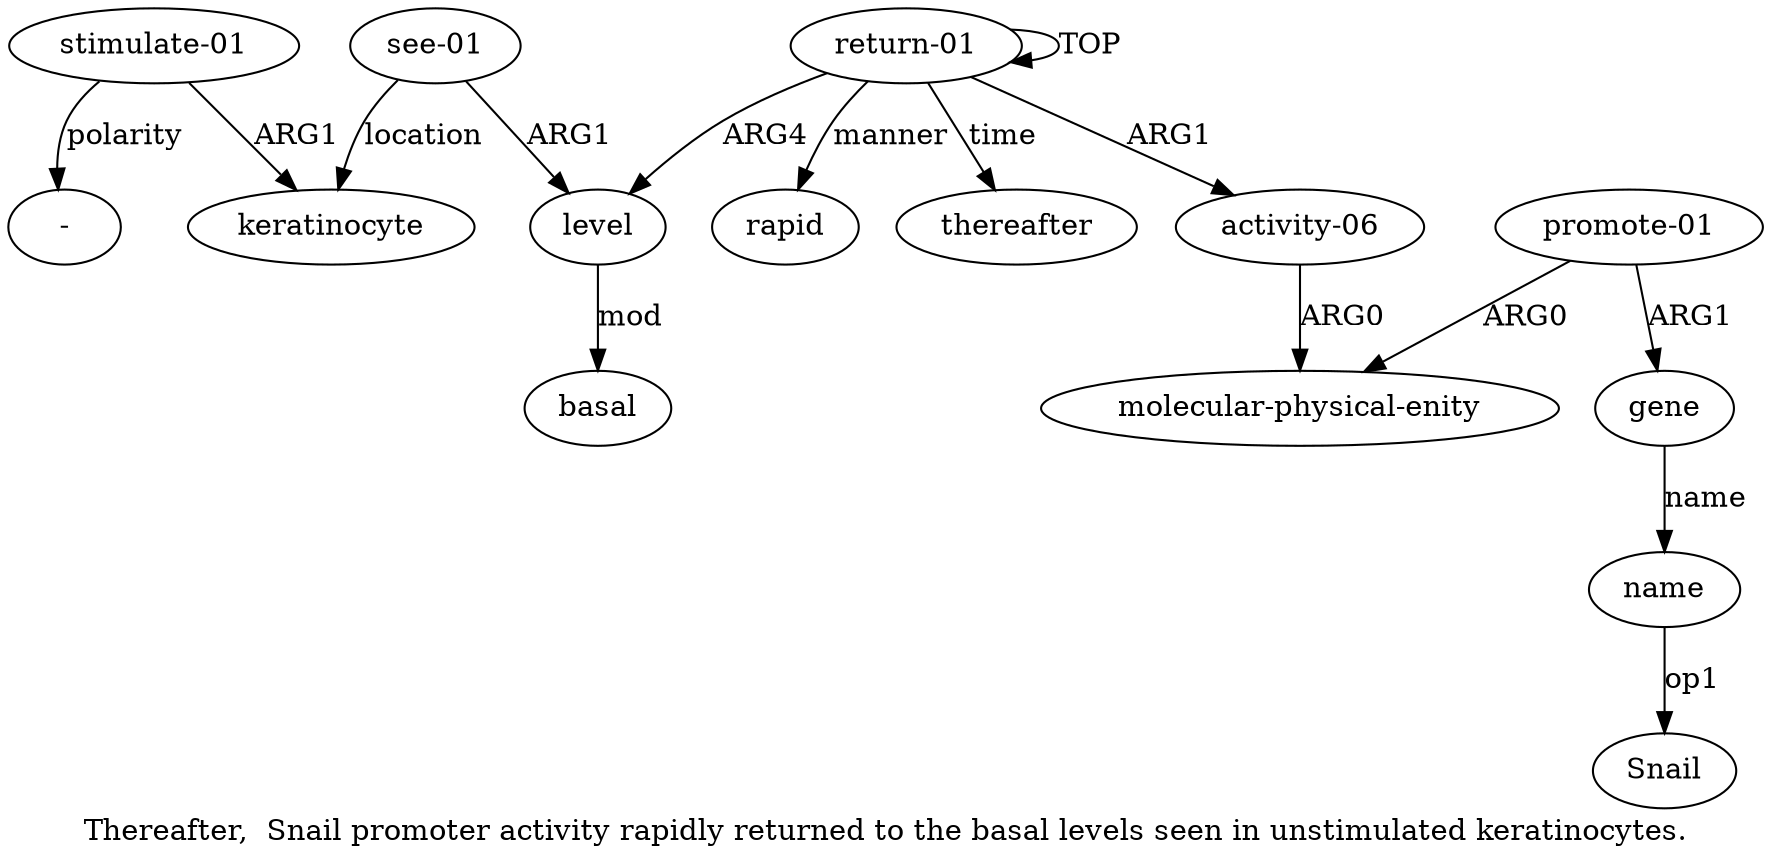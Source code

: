 digraph  {
	graph [label="Thereafter,  Snail promoter activity rapidly returned to the basal levels seen in unstimulated keratinocytes."];
	node [label="\N"];
	"a9 -"	 [color=black,
		gold_ind=-1,
		gold_label="-",
		label="-",
		test_ind=-1,
		test_label="-"];
	a11	 [color=black,
		gold_ind=11,
		gold_label=rapid,
		label=rapid,
		test_ind=11,
		test_label=rapid];
	a10	 [color=black,
		gold_ind=10,
		gold_label=basal,
		label=basal,
		test_ind=10,
		test_label=basal];
	a12	 [color=black,
		gold_ind=12,
		gold_label=thereafter,
		label=thereafter,
		test_ind=12,
		test_label=thereafter];
	"a5 Snail"	 [color=black,
		gold_ind=-1,
		gold_label=Snail,
		label=Snail,
		test_ind=-1,
		test_label=Snail];
	a1	 [color=black,
		gold_ind=1,
		gold_label="activity-06",
		label="activity-06",
		test_ind=1,
		test_label="activity-06"];
	a2	 [color=black,
		gold_ind=2,
		gold_label="molecular-physical-enity",
		label="molecular-physical-enity",
		test_ind=2,
		test_label="molecular-physical-enity"];
	a1 -> a2 [key=0,
	color=black,
	gold_label=ARG0,
	label=ARG0,
	test_label=ARG0];
a0 [color=black,
	gold_ind=0,
	gold_label="return-01",
	label="return-01",
	test_ind=0,
	test_label="return-01"];
a0 -> a11 [key=0,
color=black,
gold_label=manner,
label=manner,
test_label=manner];
a0 -> a12 [key=0,
color=black,
gold_label=time,
label=time,
test_label=time];
a0 -> a1 [key=0,
color=black,
gold_label=ARG1,
label=ARG1,
test_label=ARG1];
a0 -> a0 [key=0,
color=black,
gold_label=TOP,
label=TOP,
test_label=TOP];
a6 [color=black,
gold_ind=6,
gold_label=level,
label=level,
test_ind=6,
test_label=level];
a0 -> a6 [key=0,
color=black,
gold_label=ARG4,
label=ARG4,
test_label=ARG4];
a3 [color=black,
gold_ind=3,
gold_label="promote-01",
label="promote-01",
test_ind=3,
test_label="promote-01"];
a3 -> a2 [key=0,
color=black,
gold_label=ARG0,
label=ARG0,
test_label=ARG0];
a4 [color=black,
gold_ind=4,
gold_label=gene,
label=gene,
test_ind=4,
test_label=gene];
a3 -> a4 [key=0,
color=black,
gold_label=ARG1,
label=ARG1,
test_label=ARG1];
a5 [color=black,
gold_ind=5,
gold_label=name,
label=name,
test_ind=5,
test_label=name];
a5 -> "a5 Snail" [key=0,
color=black,
gold_label=op1,
label=op1,
test_label=op1];
a4 -> a5 [key=0,
color=black,
gold_label=name,
label=name,
test_label=name];
a7 [color=black,
gold_ind=7,
gold_label="see-01",
label="see-01",
test_ind=7,
test_label="see-01"];
a7 -> a6 [key=0,
color=black,
gold_label=ARG1,
label=ARG1,
test_label=ARG1];
a8 [color=black,
gold_ind=8,
gold_label=keratinocyte,
label=keratinocyte,
test_ind=8,
test_label=keratinocyte];
a7 -> a8 [key=0,
color=black,
gold_label=location,
label=location,
test_label=location];
a6 -> a10 [key=0,
color=black,
gold_label=mod,
label=mod,
test_label=mod];
a9 [color=black,
gold_ind=9,
gold_label="stimulate-01",
label="stimulate-01",
test_ind=9,
test_label="stimulate-01"];
a9 -> "a9 -" [key=0,
color=black,
gold_label=polarity,
label=polarity,
test_label=polarity];
a9 -> a8 [key=0,
color=black,
gold_label=ARG1,
label=ARG1,
test_label=ARG1];
}

